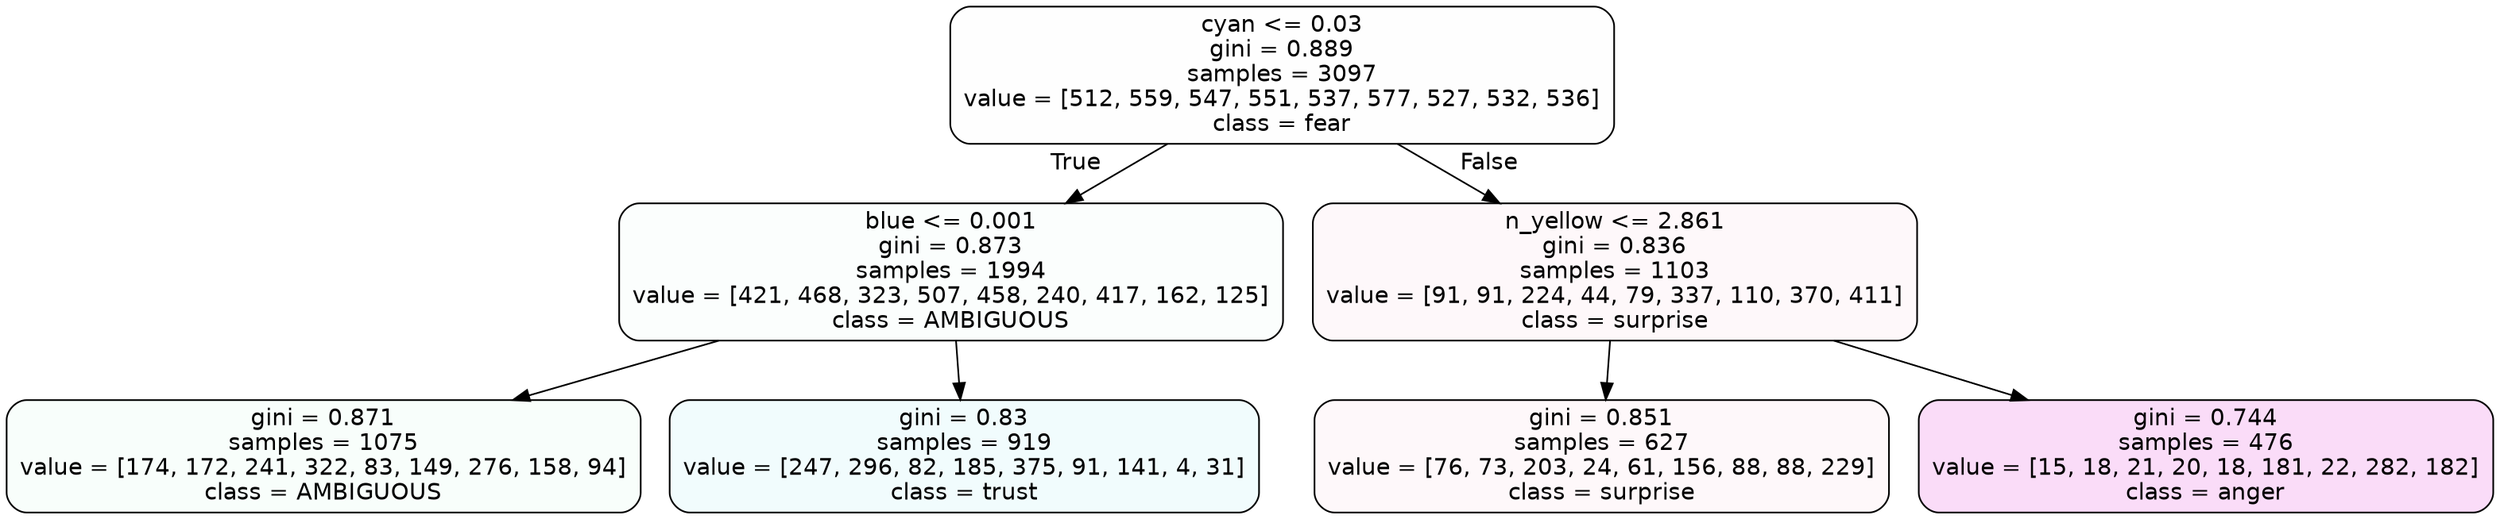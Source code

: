 digraph Tree {
node [shape=box, style="filled, rounded", color="black", fontname=helvetica] ;
edge [fontname=helvetica] ;
0 [label="cyan <= 0.03\ngini = 0.889\nsamples = 3097\nvalue = [512, 559, 547, 551, 537, 577, 527, 532, 536]\nclass = fear", fillcolor="#3964e501"] ;
1 [label="blue <= 0.001\ngini = 0.873\nsamples = 1994\nvalue = [421, 468, 323, 507, 458, 240, 417, 162, 125]\nclass = AMBIGUOUS", fillcolor="#39e58104"] ;
0 -> 1 [labeldistance=2.5, labelangle=45, headlabel="True"] ;
2 [label="gini = 0.871\nsamples = 1075\nvalue = [174, 172, 241, 322, 83, 149, 276, 158, 94]\nclass = AMBIGUOUS", fillcolor="#39e58108"] ;
1 -> 2 ;
3 [label="gini = 0.83\nsamples = 919\nvalue = [247, 296, 82, 185, 375, 91, 141, 4, 31]\nclass = trust", fillcolor="#39d7e511"] ;
1 -> 3 ;
4 [label="n_yellow <= 2.861\ngini = 0.836\nsamples = 1103\nvalue = [91, 91, 224, 44, 79, 337, 110, 370, 411]\nclass = surprise", fillcolor="#e5396408"] ;
0 -> 4 [labeldistance=2.5, labelangle=-45, headlabel="False"] ;
5 [label="gini = 0.851\nsamples = 627\nvalue = [76, 73, 203, 24, 61, 156, 88, 88, 229]\nclass = surprise", fillcolor="#e5396408"] ;
4 -> 5 ;
6 [label="gini = 0.744\nsamples = 476\nvalue = [15, 18, 21, 20, 18, 181, 22, 282, 182]\nclass = anger", fillcolor="#e539d72c"] ;
4 -> 6 ;
}